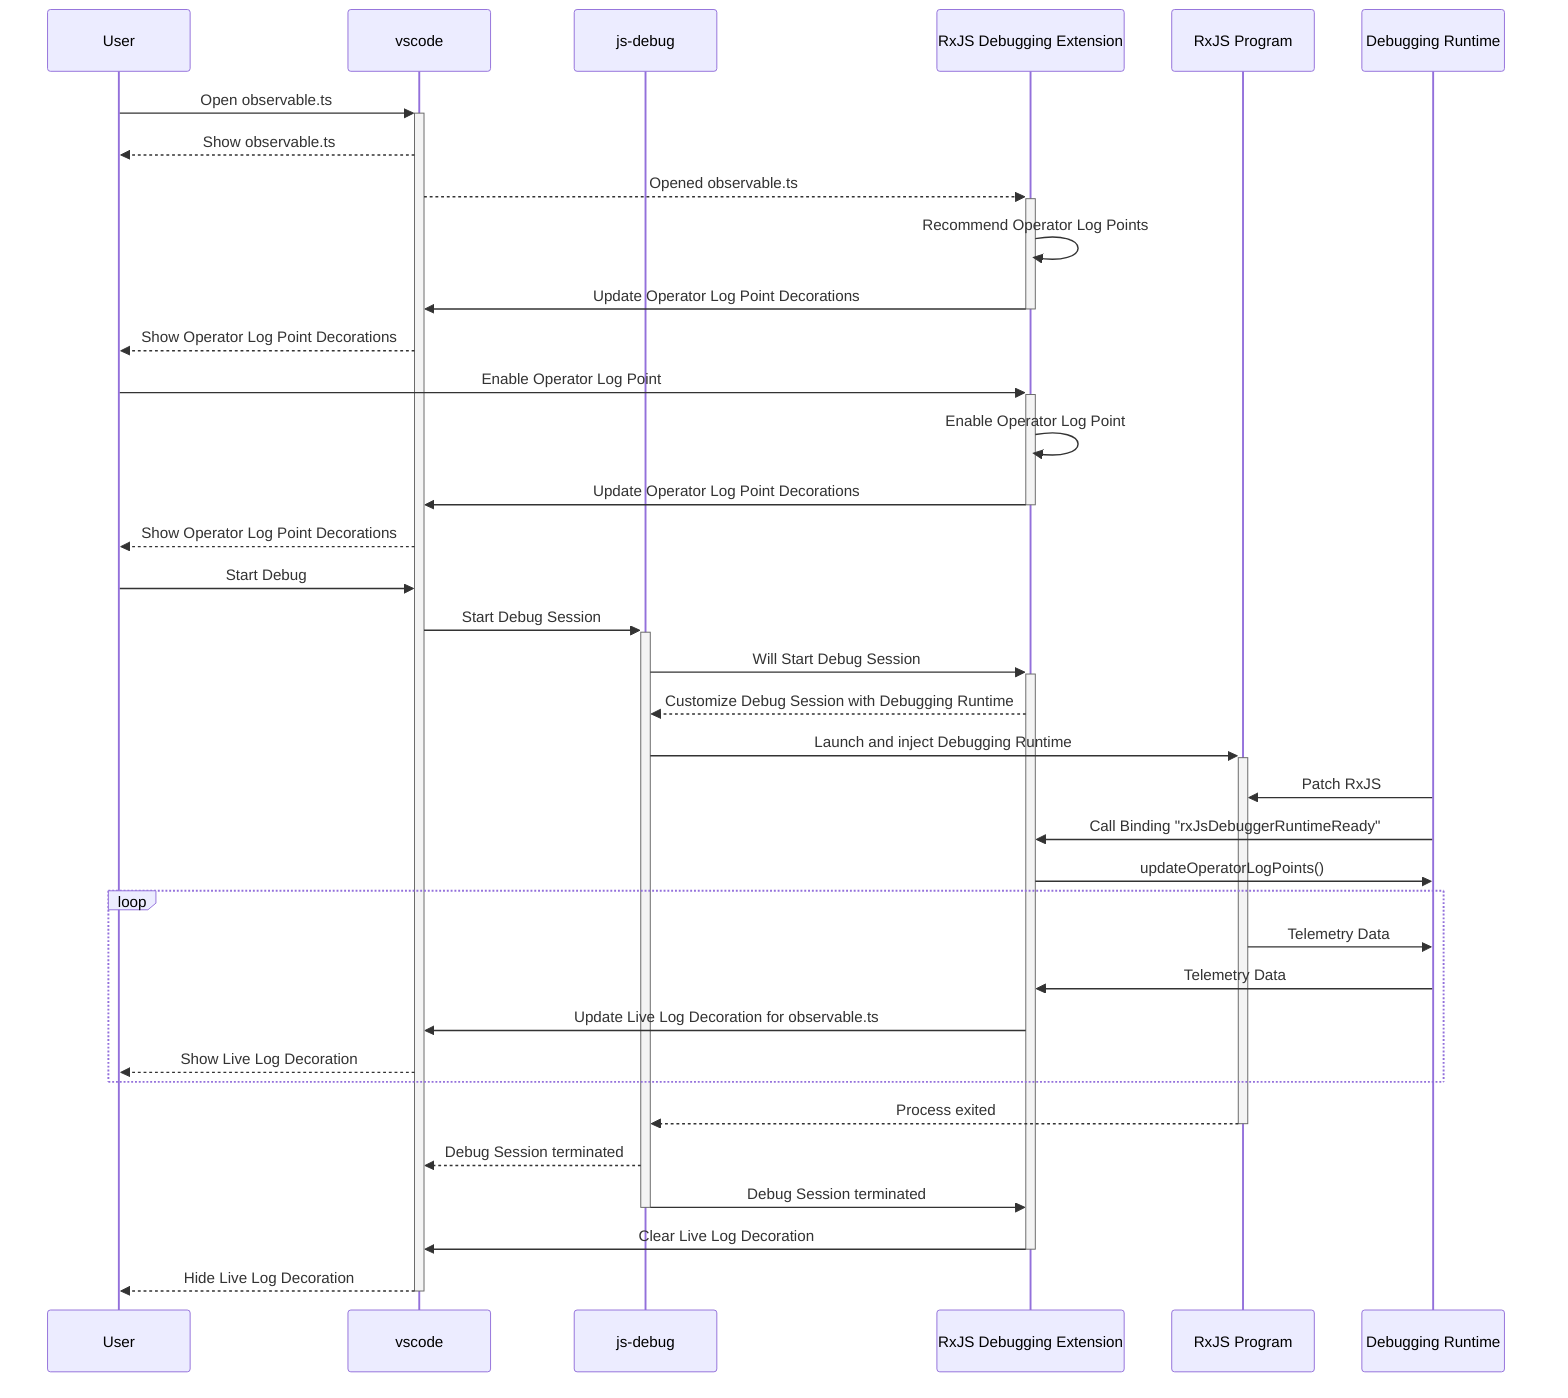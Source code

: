 sequenceDiagram
  participant User
	participant vscode
	participant jsdebug as js-debug
	participant Extension as RxJS Debugging Extension
  participant Program as RxJS Program
	participant Runtime as Debugging Runtime


  User->>+vscode: Open observable.ts
  vscode-->>User: Show observable.ts
  vscode-->>+Extension: Opened observable.ts
  Extension->>Extension: Recommend Operator Log Points
  Extension->>-vscode: Update Operator Log Point Decorations
  vscode-->>User: Show Operator Log Point Decorations
  User->>+Extension: Enable Operator Log Point
  Extension->>Extension: Enable Operator Log Point
  Extension->>-vscode: Update Operator Log Point Decorations
  vscode-->>User: Show Operator Log Point Decorations

  User->>vscode: Start Debug
  vscode->>+jsdebug: Start Debug Session
  jsdebug->>+Extension: Will Start Debug Session
  Extension-->>jsdebug: Customize Debug Session with Debugging Runtime
  jsdebug->>+Program: Launch and inject Debugging Runtime
  Runtime->>Program: Patch RxJS
  Runtime->>Extension: Call Binding "rxJsDebuggerRuntimeReady"
  Extension->>Runtime: updateOperatorLogPoints()
  loop
	  Program->>Runtime: Telemetry Data
  	Runtime->>Extension: Telemetry Data
	  Extension->>vscode: Update Live Log Decoration for observable.ts
	  vscode-->>User: Show Live Log Decoration
	end

	Program-->>-jsdebug: Process exited
	jsdebug-->>vscode: Debug Session terminated
	jsdebug->>-Extension: Debug Session terminated
	Extension->>-vscode: Clear Live Log Decoration
	vscode-->>-User: Hide Live Log Decoration